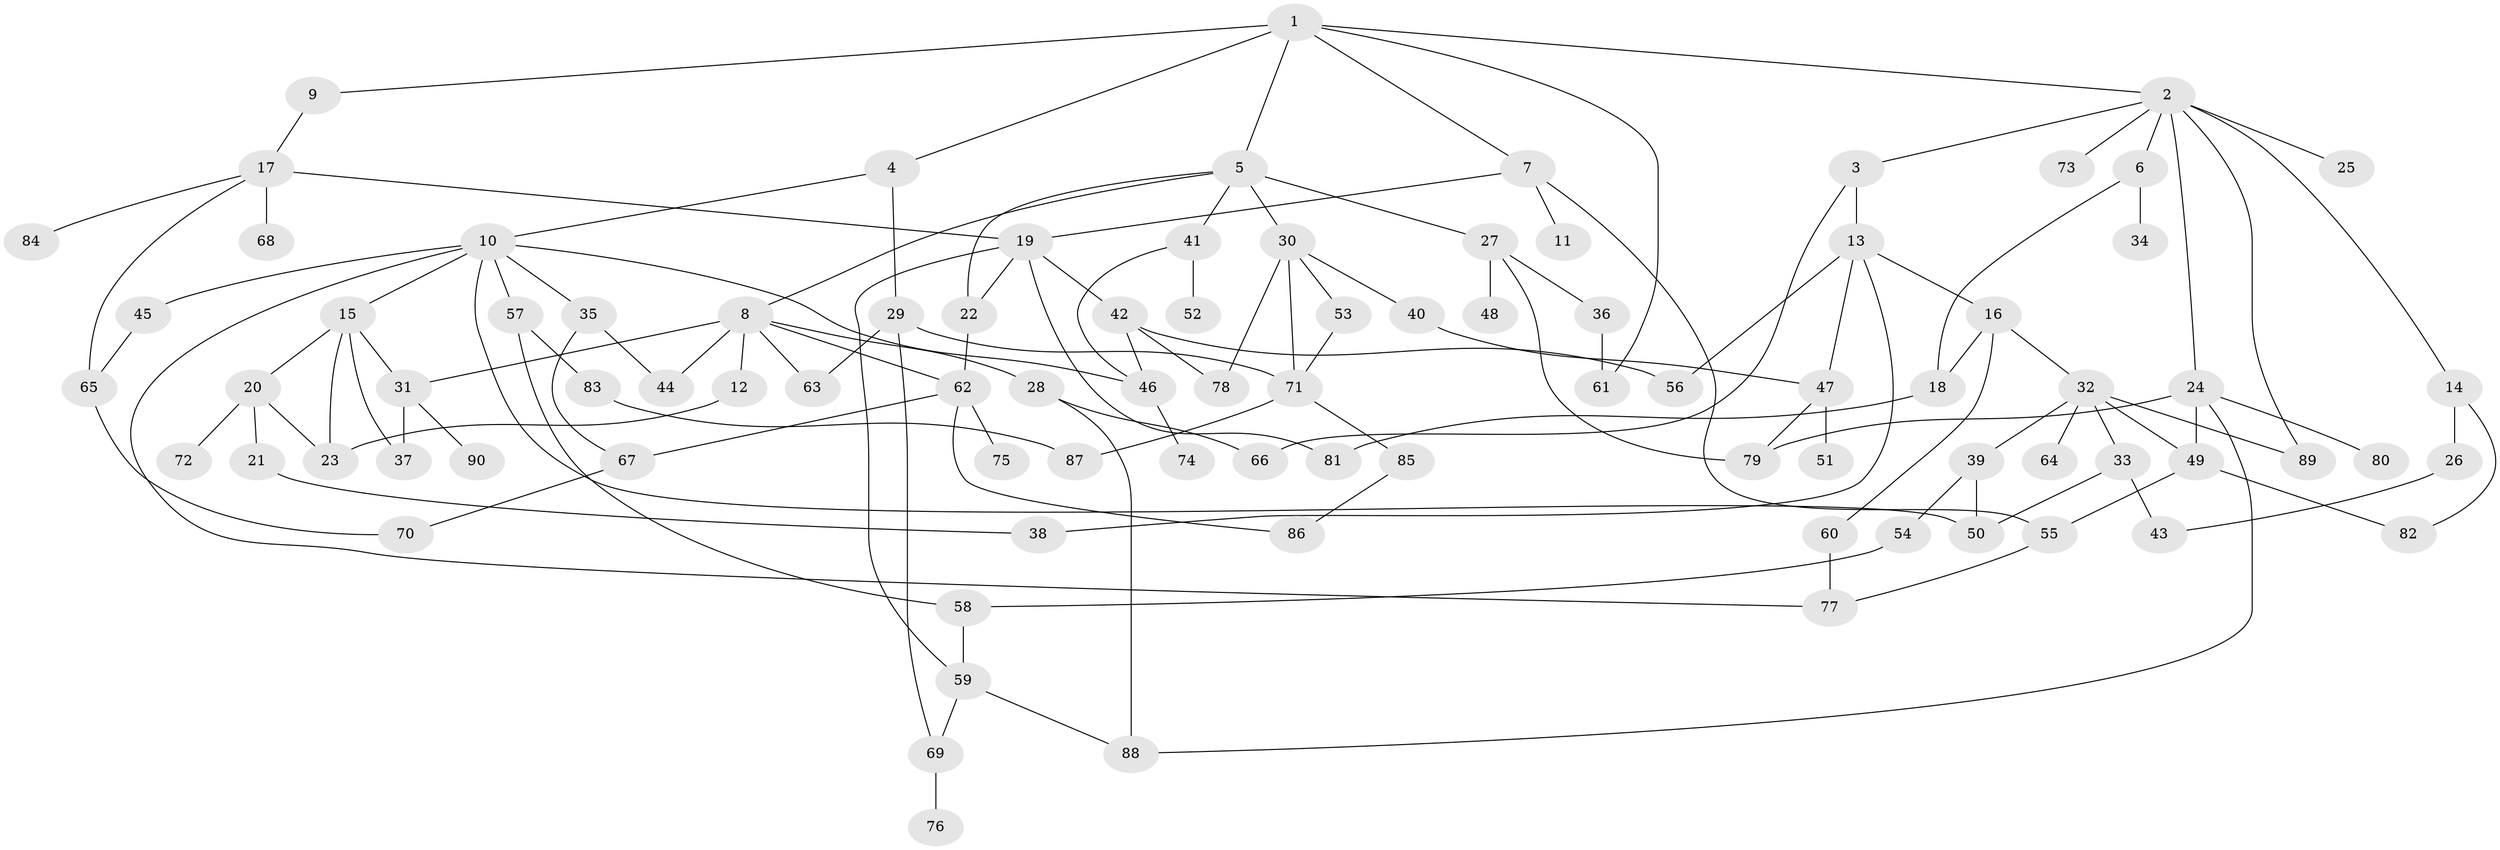 // coarse degree distribution, {11: 0.03571428571428571, 8: 0.03571428571428571, 4: 0.25, 13: 0.03571428571428571, 6: 0.07142857142857142, 3: 0.32142857142857145, 2: 0.14285714285714285, 5: 0.10714285714285714}
// Generated by graph-tools (version 1.1) at 2025/49/03/04/25 22:49:10]
// undirected, 90 vertices, 131 edges
graph export_dot {
  node [color=gray90,style=filled];
  1;
  2;
  3;
  4;
  5;
  6;
  7;
  8;
  9;
  10;
  11;
  12;
  13;
  14;
  15;
  16;
  17;
  18;
  19;
  20;
  21;
  22;
  23;
  24;
  25;
  26;
  27;
  28;
  29;
  30;
  31;
  32;
  33;
  34;
  35;
  36;
  37;
  38;
  39;
  40;
  41;
  42;
  43;
  44;
  45;
  46;
  47;
  48;
  49;
  50;
  51;
  52;
  53;
  54;
  55;
  56;
  57;
  58;
  59;
  60;
  61;
  62;
  63;
  64;
  65;
  66;
  67;
  68;
  69;
  70;
  71;
  72;
  73;
  74;
  75;
  76;
  77;
  78;
  79;
  80;
  81;
  82;
  83;
  84;
  85;
  86;
  87;
  88;
  89;
  90;
  1 -- 2;
  1 -- 4;
  1 -- 5;
  1 -- 7;
  1 -- 9;
  1 -- 61;
  2 -- 3;
  2 -- 6;
  2 -- 14;
  2 -- 24;
  2 -- 25;
  2 -- 73;
  2 -- 89;
  3 -- 13;
  3 -- 66;
  4 -- 10;
  4 -- 29;
  5 -- 8;
  5 -- 27;
  5 -- 30;
  5 -- 41;
  5 -- 22;
  6 -- 34;
  6 -- 18;
  7 -- 11;
  7 -- 19;
  7 -- 55;
  8 -- 12;
  8 -- 28;
  8 -- 63;
  8 -- 62;
  8 -- 31;
  8 -- 44;
  9 -- 17;
  10 -- 15;
  10 -- 35;
  10 -- 45;
  10 -- 57;
  10 -- 77;
  10 -- 46;
  10 -- 50;
  12 -- 23;
  13 -- 16;
  13 -- 47;
  13 -- 56;
  13 -- 38;
  14 -- 26;
  14 -- 82;
  15 -- 20;
  15 -- 23;
  15 -- 31;
  15 -- 37;
  16 -- 18;
  16 -- 32;
  16 -- 60;
  17 -- 65;
  17 -- 68;
  17 -- 84;
  17 -- 19;
  18 -- 81;
  19 -- 22;
  19 -- 42;
  19 -- 59;
  19 -- 81;
  20 -- 21;
  20 -- 72;
  20 -- 23;
  21 -- 38;
  22 -- 62;
  24 -- 79;
  24 -- 80;
  24 -- 88;
  24 -- 49;
  26 -- 43;
  27 -- 36;
  27 -- 48;
  27 -- 79;
  28 -- 66;
  28 -- 88;
  29 -- 69;
  29 -- 71;
  29 -- 63;
  30 -- 40;
  30 -- 53;
  30 -- 71;
  30 -- 78;
  31 -- 37;
  31 -- 90;
  32 -- 33;
  32 -- 39;
  32 -- 49;
  32 -- 64;
  32 -- 89;
  33 -- 43;
  33 -- 50;
  35 -- 44;
  35 -- 67;
  36 -- 61;
  39 -- 50;
  39 -- 54;
  40 -- 47;
  41 -- 52;
  41 -- 46;
  42 -- 46;
  42 -- 78;
  42 -- 56;
  45 -- 65;
  46 -- 74;
  47 -- 51;
  47 -- 79;
  49 -- 82;
  49 -- 55;
  53 -- 71;
  54 -- 58;
  55 -- 77;
  57 -- 58;
  57 -- 83;
  58 -- 59;
  59 -- 88;
  59 -- 69;
  60 -- 77;
  62 -- 75;
  62 -- 86;
  62 -- 67;
  65 -- 70;
  67 -- 70;
  69 -- 76;
  71 -- 85;
  71 -- 87;
  83 -- 87;
  85 -- 86;
}
